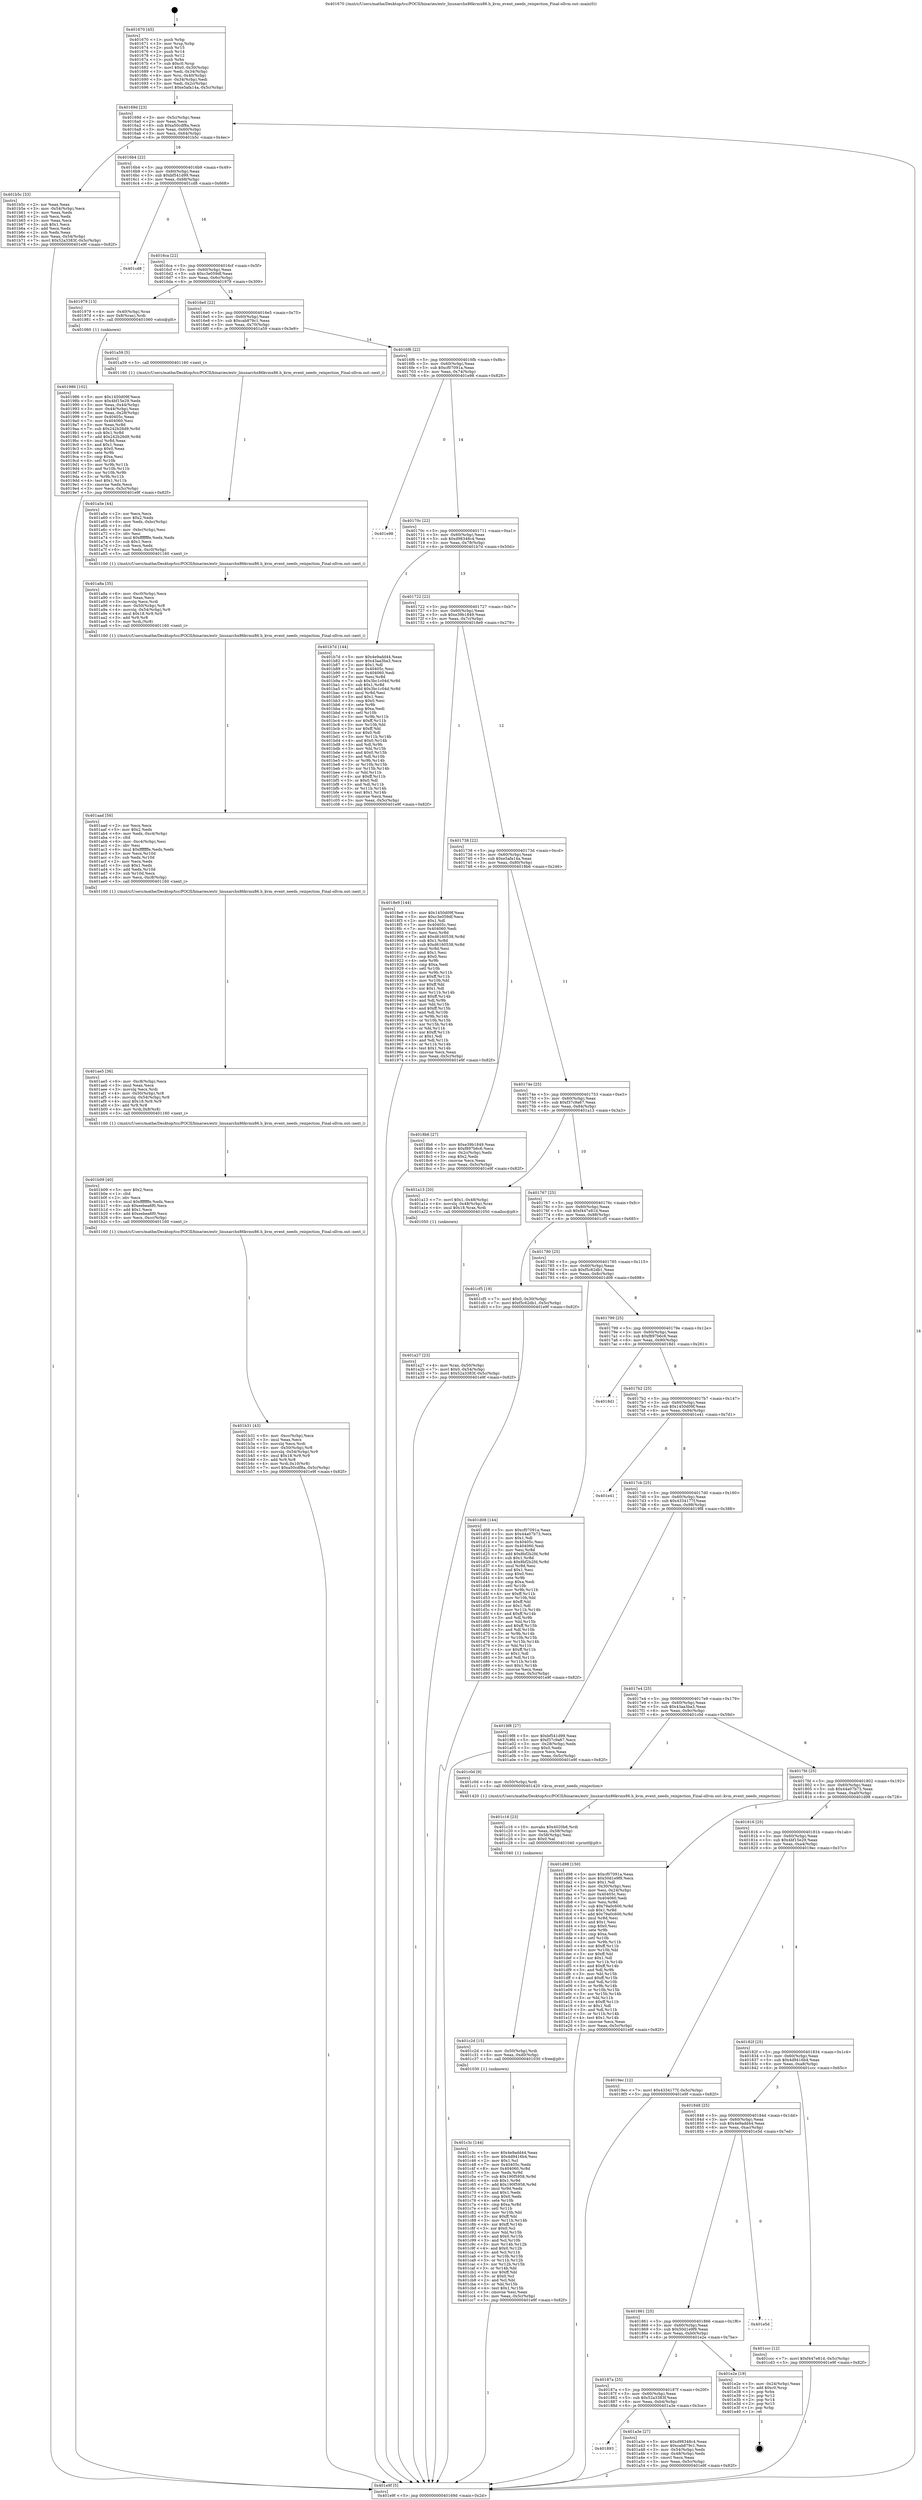 digraph "0x401670" {
  label = "0x401670 (/mnt/c/Users/mathe/Desktop/tcc/POCII/binaries/extr_linuxarchx86kvmx86.h_kvm_event_needs_reinjection_Final-ollvm.out::main(0))"
  labelloc = "t"
  node[shape=record]

  Entry [label="",width=0.3,height=0.3,shape=circle,fillcolor=black,style=filled]
  "0x40169d" [label="{
     0x40169d [23]\l
     | [instrs]\l
     &nbsp;&nbsp;0x40169d \<+3\>: mov -0x5c(%rbp),%eax\l
     &nbsp;&nbsp;0x4016a0 \<+2\>: mov %eax,%ecx\l
     &nbsp;&nbsp;0x4016a2 \<+6\>: sub $0xa50cdf8a,%ecx\l
     &nbsp;&nbsp;0x4016a8 \<+3\>: mov %eax,-0x60(%rbp)\l
     &nbsp;&nbsp;0x4016ab \<+3\>: mov %ecx,-0x64(%rbp)\l
     &nbsp;&nbsp;0x4016ae \<+6\>: je 0000000000401b5c \<main+0x4ec\>\l
  }"]
  "0x401b5c" [label="{
     0x401b5c [33]\l
     | [instrs]\l
     &nbsp;&nbsp;0x401b5c \<+2\>: xor %eax,%eax\l
     &nbsp;&nbsp;0x401b5e \<+3\>: mov -0x54(%rbp),%ecx\l
     &nbsp;&nbsp;0x401b61 \<+2\>: mov %eax,%edx\l
     &nbsp;&nbsp;0x401b63 \<+2\>: sub %ecx,%edx\l
     &nbsp;&nbsp;0x401b65 \<+2\>: mov %eax,%ecx\l
     &nbsp;&nbsp;0x401b67 \<+3\>: sub $0x1,%ecx\l
     &nbsp;&nbsp;0x401b6a \<+2\>: add %ecx,%edx\l
     &nbsp;&nbsp;0x401b6c \<+2\>: sub %edx,%eax\l
     &nbsp;&nbsp;0x401b6e \<+3\>: mov %eax,-0x54(%rbp)\l
     &nbsp;&nbsp;0x401b71 \<+7\>: movl $0x52a3383f,-0x5c(%rbp)\l
     &nbsp;&nbsp;0x401b78 \<+5\>: jmp 0000000000401e9f \<main+0x82f\>\l
  }"]
  "0x4016b4" [label="{
     0x4016b4 [22]\l
     | [instrs]\l
     &nbsp;&nbsp;0x4016b4 \<+5\>: jmp 00000000004016b9 \<main+0x49\>\l
     &nbsp;&nbsp;0x4016b9 \<+3\>: mov -0x60(%rbp),%eax\l
     &nbsp;&nbsp;0x4016bc \<+5\>: sub $0xbf541d99,%eax\l
     &nbsp;&nbsp;0x4016c1 \<+3\>: mov %eax,-0x68(%rbp)\l
     &nbsp;&nbsp;0x4016c4 \<+6\>: je 0000000000401cd8 \<main+0x668\>\l
  }"]
  Exit [label="",width=0.3,height=0.3,shape=circle,fillcolor=black,style=filled,peripheries=2]
  "0x401cd8" [label="{
     0x401cd8\l
  }", style=dashed]
  "0x4016ca" [label="{
     0x4016ca [22]\l
     | [instrs]\l
     &nbsp;&nbsp;0x4016ca \<+5\>: jmp 00000000004016cf \<main+0x5f\>\l
     &nbsp;&nbsp;0x4016cf \<+3\>: mov -0x60(%rbp),%eax\l
     &nbsp;&nbsp;0x4016d2 \<+5\>: sub $0xc3e059df,%eax\l
     &nbsp;&nbsp;0x4016d7 \<+3\>: mov %eax,-0x6c(%rbp)\l
     &nbsp;&nbsp;0x4016da \<+6\>: je 0000000000401979 \<main+0x309\>\l
  }"]
  "0x401c3c" [label="{
     0x401c3c [144]\l
     | [instrs]\l
     &nbsp;&nbsp;0x401c3c \<+5\>: mov $0x4e9add44,%eax\l
     &nbsp;&nbsp;0x401c41 \<+5\>: mov $0x4d9416b4,%esi\l
     &nbsp;&nbsp;0x401c46 \<+2\>: mov $0x1,%cl\l
     &nbsp;&nbsp;0x401c48 \<+7\>: mov 0x40405c,%edx\l
     &nbsp;&nbsp;0x401c4f \<+8\>: mov 0x404060,%r8d\l
     &nbsp;&nbsp;0x401c57 \<+3\>: mov %edx,%r9d\l
     &nbsp;&nbsp;0x401c5a \<+7\>: sub $0x190f5958,%r9d\l
     &nbsp;&nbsp;0x401c61 \<+4\>: sub $0x1,%r9d\l
     &nbsp;&nbsp;0x401c65 \<+7\>: add $0x190f5958,%r9d\l
     &nbsp;&nbsp;0x401c6c \<+4\>: imul %r9d,%edx\l
     &nbsp;&nbsp;0x401c70 \<+3\>: and $0x1,%edx\l
     &nbsp;&nbsp;0x401c73 \<+3\>: cmp $0x0,%edx\l
     &nbsp;&nbsp;0x401c76 \<+4\>: sete %r10b\l
     &nbsp;&nbsp;0x401c7a \<+4\>: cmp $0xa,%r8d\l
     &nbsp;&nbsp;0x401c7e \<+4\>: setl %r11b\l
     &nbsp;&nbsp;0x401c82 \<+3\>: mov %r10b,%bl\l
     &nbsp;&nbsp;0x401c85 \<+3\>: xor $0xff,%bl\l
     &nbsp;&nbsp;0x401c88 \<+3\>: mov %r11b,%r14b\l
     &nbsp;&nbsp;0x401c8b \<+4\>: xor $0xff,%r14b\l
     &nbsp;&nbsp;0x401c8f \<+3\>: xor $0x0,%cl\l
     &nbsp;&nbsp;0x401c92 \<+3\>: mov %bl,%r15b\l
     &nbsp;&nbsp;0x401c95 \<+4\>: and $0x0,%r15b\l
     &nbsp;&nbsp;0x401c99 \<+3\>: and %cl,%r10b\l
     &nbsp;&nbsp;0x401c9c \<+3\>: mov %r14b,%r12b\l
     &nbsp;&nbsp;0x401c9f \<+4\>: and $0x0,%r12b\l
     &nbsp;&nbsp;0x401ca3 \<+3\>: and %cl,%r11b\l
     &nbsp;&nbsp;0x401ca6 \<+3\>: or %r10b,%r15b\l
     &nbsp;&nbsp;0x401ca9 \<+3\>: or %r11b,%r12b\l
     &nbsp;&nbsp;0x401cac \<+3\>: xor %r12b,%r15b\l
     &nbsp;&nbsp;0x401caf \<+3\>: or %r14b,%bl\l
     &nbsp;&nbsp;0x401cb2 \<+3\>: xor $0xff,%bl\l
     &nbsp;&nbsp;0x401cb5 \<+3\>: or $0x0,%cl\l
     &nbsp;&nbsp;0x401cb8 \<+2\>: and %cl,%bl\l
     &nbsp;&nbsp;0x401cba \<+3\>: or %bl,%r15b\l
     &nbsp;&nbsp;0x401cbd \<+4\>: test $0x1,%r15b\l
     &nbsp;&nbsp;0x401cc1 \<+3\>: cmovne %esi,%eax\l
     &nbsp;&nbsp;0x401cc4 \<+3\>: mov %eax,-0x5c(%rbp)\l
     &nbsp;&nbsp;0x401cc7 \<+5\>: jmp 0000000000401e9f \<main+0x82f\>\l
  }"]
  "0x401979" [label="{
     0x401979 [13]\l
     | [instrs]\l
     &nbsp;&nbsp;0x401979 \<+4\>: mov -0x40(%rbp),%rax\l
     &nbsp;&nbsp;0x40197d \<+4\>: mov 0x8(%rax),%rdi\l
     &nbsp;&nbsp;0x401981 \<+5\>: call 0000000000401060 \<atoi@plt\>\l
     | [calls]\l
     &nbsp;&nbsp;0x401060 \{1\} (unknown)\l
  }"]
  "0x4016e0" [label="{
     0x4016e0 [22]\l
     | [instrs]\l
     &nbsp;&nbsp;0x4016e0 \<+5\>: jmp 00000000004016e5 \<main+0x75\>\l
     &nbsp;&nbsp;0x4016e5 \<+3\>: mov -0x60(%rbp),%eax\l
     &nbsp;&nbsp;0x4016e8 \<+5\>: sub $0xcab879c1,%eax\l
     &nbsp;&nbsp;0x4016ed \<+3\>: mov %eax,-0x70(%rbp)\l
     &nbsp;&nbsp;0x4016f0 \<+6\>: je 0000000000401a59 \<main+0x3e9\>\l
  }"]
  "0x401c2d" [label="{
     0x401c2d [15]\l
     | [instrs]\l
     &nbsp;&nbsp;0x401c2d \<+4\>: mov -0x50(%rbp),%rdi\l
     &nbsp;&nbsp;0x401c31 \<+6\>: mov %eax,-0xd0(%rbp)\l
     &nbsp;&nbsp;0x401c37 \<+5\>: call 0000000000401030 \<free@plt\>\l
     | [calls]\l
     &nbsp;&nbsp;0x401030 \{1\} (unknown)\l
  }"]
  "0x401a59" [label="{
     0x401a59 [5]\l
     | [instrs]\l
     &nbsp;&nbsp;0x401a59 \<+5\>: call 0000000000401160 \<next_i\>\l
     | [calls]\l
     &nbsp;&nbsp;0x401160 \{1\} (/mnt/c/Users/mathe/Desktop/tcc/POCII/binaries/extr_linuxarchx86kvmx86.h_kvm_event_needs_reinjection_Final-ollvm.out::next_i)\l
  }"]
  "0x4016f6" [label="{
     0x4016f6 [22]\l
     | [instrs]\l
     &nbsp;&nbsp;0x4016f6 \<+5\>: jmp 00000000004016fb \<main+0x8b\>\l
     &nbsp;&nbsp;0x4016fb \<+3\>: mov -0x60(%rbp),%eax\l
     &nbsp;&nbsp;0x4016fe \<+5\>: sub $0xcf07091a,%eax\l
     &nbsp;&nbsp;0x401703 \<+3\>: mov %eax,-0x74(%rbp)\l
     &nbsp;&nbsp;0x401706 \<+6\>: je 0000000000401e98 \<main+0x828\>\l
  }"]
  "0x401c16" [label="{
     0x401c16 [23]\l
     | [instrs]\l
     &nbsp;&nbsp;0x401c16 \<+10\>: movabs $0x4020b6,%rdi\l
     &nbsp;&nbsp;0x401c20 \<+3\>: mov %eax,-0x58(%rbp)\l
     &nbsp;&nbsp;0x401c23 \<+3\>: mov -0x58(%rbp),%esi\l
     &nbsp;&nbsp;0x401c26 \<+2\>: mov $0x0,%al\l
     &nbsp;&nbsp;0x401c28 \<+5\>: call 0000000000401040 \<printf@plt\>\l
     | [calls]\l
     &nbsp;&nbsp;0x401040 \{1\} (unknown)\l
  }"]
  "0x401e98" [label="{
     0x401e98\l
  }", style=dashed]
  "0x40170c" [label="{
     0x40170c [22]\l
     | [instrs]\l
     &nbsp;&nbsp;0x40170c \<+5\>: jmp 0000000000401711 \<main+0xa1\>\l
     &nbsp;&nbsp;0x401711 \<+3\>: mov -0x60(%rbp),%eax\l
     &nbsp;&nbsp;0x401714 \<+5\>: sub $0xd98348c4,%eax\l
     &nbsp;&nbsp;0x401719 \<+3\>: mov %eax,-0x78(%rbp)\l
     &nbsp;&nbsp;0x40171c \<+6\>: je 0000000000401b7d \<main+0x50d\>\l
  }"]
  "0x401b31" [label="{
     0x401b31 [43]\l
     | [instrs]\l
     &nbsp;&nbsp;0x401b31 \<+6\>: mov -0xcc(%rbp),%ecx\l
     &nbsp;&nbsp;0x401b37 \<+3\>: imul %eax,%ecx\l
     &nbsp;&nbsp;0x401b3a \<+3\>: movslq %ecx,%rdi\l
     &nbsp;&nbsp;0x401b3d \<+4\>: mov -0x50(%rbp),%r8\l
     &nbsp;&nbsp;0x401b41 \<+4\>: movslq -0x54(%rbp),%r9\l
     &nbsp;&nbsp;0x401b45 \<+4\>: imul $0x18,%r9,%r9\l
     &nbsp;&nbsp;0x401b49 \<+3\>: add %r9,%r8\l
     &nbsp;&nbsp;0x401b4c \<+4\>: mov %rdi,0x10(%r8)\l
     &nbsp;&nbsp;0x401b50 \<+7\>: movl $0xa50cdf8a,-0x5c(%rbp)\l
     &nbsp;&nbsp;0x401b57 \<+5\>: jmp 0000000000401e9f \<main+0x82f\>\l
  }"]
  "0x401b7d" [label="{
     0x401b7d [144]\l
     | [instrs]\l
     &nbsp;&nbsp;0x401b7d \<+5\>: mov $0x4e9add44,%eax\l
     &nbsp;&nbsp;0x401b82 \<+5\>: mov $0x43aa3ba3,%ecx\l
     &nbsp;&nbsp;0x401b87 \<+2\>: mov $0x1,%dl\l
     &nbsp;&nbsp;0x401b89 \<+7\>: mov 0x40405c,%esi\l
     &nbsp;&nbsp;0x401b90 \<+7\>: mov 0x404060,%edi\l
     &nbsp;&nbsp;0x401b97 \<+3\>: mov %esi,%r8d\l
     &nbsp;&nbsp;0x401b9a \<+7\>: sub $0x3bc1c04d,%r8d\l
     &nbsp;&nbsp;0x401ba1 \<+4\>: sub $0x1,%r8d\l
     &nbsp;&nbsp;0x401ba5 \<+7\>: add $0x3bc1c04d,%r8d\l
     &nbsp;&nbsp;0x401bac \<+4\>: imul %r8d,%esi\l
     &nbsp;&nbsp;0x401bb0 \<+3\>: and $0x1,%esi\l
     &nbsp;&nbsp;0x401bb3 \<+3\>: cmp $0x0,%esi\l
     &nbsp;&nbsp;0x401bb6 \<+4\>: sete %r9b\l
     &nbsp;&nbsp;0x401bba \<+3\>: cmp $0xa,%edi\l
     &nbsp;&nbsp;0x401bbd \<+4\>: setl %r10b\l
     &nbsp;&nbsp;0x401bc1 \<+3\>: mov %r9b,%r11b\l
     &nbsp;&nbsp;0x401bc4 \<+4\>: xor $0xff,%r11b\l
     &nbsp;&nbsp;0x401bc8 \<+3\>: mov %r10b,%bl\l
     &nbsp;&nbsp;0x401bcb \<+3\>: xor $0xff,%bl\l
     &nbsp;&nbsp;0x401bce \<+3\>: xor $0x0,%dl\l
     &nbsp;&nbsp;0x401bd1 \<+3\>: mov %r11b,%r14b\l
     &nbsp;&nbsp;0x401bd4 \<+4\>: and $0x0,%r14b\l
     &nbsp;&nbsp;0x401bd8 \<+3\>: and %dl,%r9b\l
     &nbsp;&nbsp;0x401bdb \<+3\>: mov %bl,%r15b\l
     &nbsp;&nbsp;0x401bde \<+4\>: and $0x0,%r15b\l
     &nbsp;&nbsp;0x401be2 \<+3\>: and %dl,%r10b\l
     &nbsp;&nbsp;0x401be5 \<+3\>: or %r9b,%r14b\l
     &nbsp;&nbsp;0x401be8 \<+3\>: or %r10b,%r15b\l
     &nbsp;&nbsp;0x401beb \<+3\>: xor %r15b,%r14b\l
     &nbsp;&nbsp;0x401bee \<+3\>: or %bl,%r11b\l
     &nbsp;&nbsp;0x401bf1 \<+4\>: xor $0xff,%r11b\l
     &nbsp;&nbsp;0x401bf5 \<+3\>: or $0x0,%dl\l
     &nbsp;&nbsp;0x401bf8 \<+3\>: and %dl,%r11b\l
     &nbsp;&nbsp;0x401bfb \<+3\>: or %r11b,%r14b\l
     &nbsp;&nbsp;0x401bfe \<+4\>: test $0x1,%r14b\l
     &nbsp;&nbsp;0x401c02 \<+3\>: cmovne %ecx,%eax\l
     &nbsp;&nbsp;0x401c05 \<+3\>: mov %eax,-0x5c(%rbp)\l
     &nbsp;&nbsp;0x401c08 \<+5\>: jmp 0000000000401e9f \<main+0x82f\>\l
  }"]
  "0x401722" [label="{
     0x401722 [22]\l
     | [instrs]\l
     &nbsp;&nbsp;0x401722 \<+5\>: jmp 0000000000401727 \<main+0xb7\>\l
     &nbsp;&nbsp;0x401727 \<+3\>: mov -0x60(%rbp),%eax\l
     &nbsp;&nbsp;0x40172a \<+5\>: sub $0xe39b1849,%eax\l
     &nbsp;&nbsp;0x40172f \<+3\>: mov %eax,-0x7c(%rbp)\l
     &nbsp;&nbsp;0x401732 \<+6\>: je 00000000004018e9 \<main+0x279\>\l
  }"]
  "0x401b09" [label="{
     0x401b09 [40]\l
     | [instrs]\l
     &nbsp;&nbsp;0x401b09 \<+5\>: mov $0x2,%ecx\l
     &nbsp;&nbsp;0x401b0e \<+1\>: cltd\l
     &nbsp;&nbsp;0x401b0f \<+2\>: idiv %ecx\l
     &nbsp;&nbsp;0x401b11 \<+6\>: imul $0xfffffffe,%edx,%ecx\l
     &nbsp;&nbsp;0x401b17 \<+6\>: sub $0xeebea6f0,%ecx\l
     &nbsp;&nbsp;0x401b1d \<+3\>: add $0x1,%ecx\l
     &nbsp;&nbsp;0x401b20 \<+6\>: add $0xeebea6f0,%ecx\l
     &nbsp;&nbsp;0x401b26 \<+6\>: mov %ecx,-0xcc(%rbp)\l
     &nbsp;&nbsp;0x401b2c \<+5\>: call 0000000000401160 \<next_i\>\l
     | [calls]\l
     &nbsp;&nbsp;0x401160 \{1\} (/mnt/c/Users/mathe/Desktop/tcc/POCII/binaries/extr_linuxarchx86kvmx86.h_kvm_event_needs_reinjection_Final-ollvm.out::next_i)\l
  }"]
  "0x4018e9" [label="{
     0x4018e9 [144]\l
     | [instrs]\l
     &nbsp;&nbsp;0x4018e9 \<+5\>: mov $0x1450d09f,%eax\l
     &nbsp;&nbsp;0x4018ee \<+5\>: mov $0xc3e059df,%ecx\l
     &nbsp;&nbsp;0x4018f3 \<+2\>: mov $0x1,%dl\l
     &nbsp;&nbsp;0x4018f5 \<+7\>: mov 0x40405c,%esi\l
     &nbsp;&nbsp;0x4018fc \<+7\>: mov 0x404060,%edi\l
     &nbsp;&nbsp;0x401903 \<+3\>: mov %esi,%r8d\l
     &nbsp;&nbsp;0x401906 \<+7\>: add $0xd6160538,%r8d\l
     &nbsp;&nbsp;0x40190d \<+4\>: sub $0x1,%r8d\l
     &nbsp;&nbsp;0x401911 \<+7\>: sub $0xd6160538,%r8d\l
     &nbsp;&nbsp;0x401918 \<+4\>: imul %r8d,%esi\l
     &nbsp;&nbsp;0x40191c \<+3\>: and $0x1,%esi\l
     &nbsp;&nbsp;0x40191f \<+3\>: cmp $0x0,%esi\l
     &nbsp;&nbsp;0x401922 \<+4\>: sete %r9b\l
     &nbsp;&nbsp;0x401926 \<+3\>: cmp $0xa,%edi\l
     &nbsp;&nbsp;0x401929 \<+4\>: setl %r10b\l
     &nbsp;&nbsp;0x40192d \<+3\>: mov %r9b,%r11b\l
     &nbsp;&nbsp;0x401930 \<+4\>: xor $0xff,%r11b\l
     &nbsp;&nbsp;0x401934 \<+3\>: mov %r10b,%bl\l
     &nbsp;&nbsp;0x401937 \<+3\>: xor $0xff,%bl\l
     &nbsp;&nbsp;0x40193a \<+3\>: xor $0x1,%dl\l
     &nbsp;&nbsp;0x40193d \<+3\>: mov %r11b,%r14b\l
     &nbsp;&nbsp;0x401940 \<+4\>: and $0xff,%r14b\l
     &nbsp;&nbsp;0x401944 \<+3\>: and %dl,%r9b\l
     &nbsp;&nbsp;0x401947 \<+3\>: mov %bl,%r15b\l
     &nbsp;&nbsp;0x40194a \<+4\>: and $0xff,%r15b\l
     &nbsp;&nbsp;0x40194e \<+3\>: and %dl,%r10b\l
     &nbsp;&nbsp;0x401951 \<+3\>: or %r9b,%r14b\l
     &nbsp;&nbsp;0x401954 \<+3\>: or %r10b,%r15b\l
     &nbsp;&nbsp;0x401957 \<+3\>: xor %r15b,%r14b\l
     &nbsp;&nbsp;0x40195a \<+3\>: or %bl,%r11b\l
     &nbsp;&nbsp;0x40195d \<+4\>: xor $0xff,%r11b\l
     &nbsp;&nbsp;0x401961 \<+3\>: or $0x1,%dl\l
     &nbsp;&nbsp;0x401964 \<+3\>: and %dl,%r11b\l
     &nbsp;&nbsp;0x401967 \<+3\>: or %r11b,%r14b\l
     &nbsp;&nbsp;0x40196a \<+4\>: test $0x1,%r14b\l
     &nbsp;&nbsp;0x40196e \<+3\>: cmovne %ecx,%eax\l
     &nbsp;&nbsp;0x401971 \<+3\>: mov %eax,-0x5c(%rbp)\l
     &nbsp;&nbsp;0x401974 \<+5\>: jmp 0000000000401e9f \<main+0x82f\>\l
  }"]
  "0x401738" [label="{
     0x401738 [22]\l
     | [instrs]\l
     &nbsp;&nbsp;0x401738 \<+5\>: jmp 000000000040173d \<main+0xcd\>\l
     &nbsp;&nbsp;0x40173d \<+3\>: mov -0x60(%rbp),%eax\l
     &nbsp;&nbsp;0x401740 \<+5\>: sub $0xe5afa14a,%eax\l
     &nbsp;&nbsp;0x401745 \<+3\>: mov %eax,-0x80(%rbp)\l
     &nbsp;&nbsp;0x401748 \<+6\>: je 00000000004018b6 \<main+0x246\>\l
  }"]
  "0x401ae5" [label="{
     0x401ae5 [36]\l
     | [instrs]\l
     &nbsp;&nbsp;0x401ae5 \<+6\>: mov -0xc8(%rbp),%ecx\l
     &nbsp;&nbsp;0x401aeb \<+3\>: imul %eax,%ecx\l
     &nbsp;&nbsp;0x401aee \<+3\>: movslq %ecx,%rdi\l
     &nbsp;&nbsp;0x401af1 \<+4\>: mov -0x50(%rbp),%r8\l
     &nbsp;&nbsp;0x401af5 \<+4\>: movslq -0x54(%rbp),%r9\l
     &nbsp;&nbsp;0x401af9 \<+4\>: imul $0x18,%r9,%r9\l
     &nbsp;&nbsp;0x401afd \<+3\>: add %r9,%r8\l
     &nbsp;&nbsp;0x401b00 \<+4\>: mov %rdi,0x8(%r8)\l
     &nbsp;&nbsp;0x401b04 \<+5\>: call 0000000000401160 \<next_i\>\l
     | [calls]\l
     &nbsp;&nbsp;0x401160 \{1\} (/mnt/c/Users/mathe/Desktop/tcc/POCII/binaries/extr_linuxarchx86kvmx86.h_kvm_event_needs_reinjection_Final-ollvm.out::next_i)\l
  }"]
  "0x4018b6" [label="{
     0x4018b6 [27]\l
     | [instrs]\l
     &nbsp;&nbsp;0x4018b6 \<+5\>: mov $0xe39b1849,%eax\l
     &nbsp;&nbsp;0x4018bb \<+5\>: mov $0xf897b6c6,%ecx\l
     &nbsp;&nbsp;0x4018c0 \<+3\>: mov -0x2c(%rbp),%edx\l
     &nbsp;&nbsp;0x4018c3 \<+3\>: cmp $0x2,%edx\l
     &nbsp;&nbsp;0x4018c6 \<+3\>: cmovne %ecx,%eax\l
     &nbsp;&nbsp;0x4018c9 \<+3\>: mov %eax,-0x5c(%rbp)\l
     &nbsp;&nbsp;0x4018cc \<+5\>: jmp 0000000000401e9f \<main+0x82f\>\l
  }"]
  "0x40174e" [label="{
     0x40174e [25]\l
     | [instrs]\l
     &nbsp;&nbsp;0x40174e \<+5\>: jmp 0000000000401753 \<main+0xe3\>\l
     &nbsp;&nbsp;0x401753 \<+3\>: mov -0x60(%rbp),%eax\l
     &nbsp;&nbsp;0x401756 \<+5\>: sub $0xf37c9a67,%eax\l
     &nbsp;&nbsp;0x40175b \<+6\>: mov %eax,-0x84(%rbp)\l
     &nbsp;&nbsp;0x401761 \<+6\>: je 0000000000401a13 \<main+0x3a3\>\l
  }"]
  "0x401e9f" [label="{
     0x401e9f [5]\l
     | [instrs]\l
     &nbsp;&nbsp;0x401e9f \<+5\>: jmp 000000000040169d \<main+0x2d\>\l
  }"]
  "0x401670" [label="{
     0x401670 [45]\l
     | [instrs]\l
     &nbsp;&nbsp;0x401670 \<+1\>: push %rbp\l
     &nbsp;&nbsp;0x401671 \<+3\>: mov %rsp,%rbp\l
     &nbsp;&nbsp;0x401674 \<+2\>: push %r15\l
     &nbsp;&nbsp;0x401676 \<+2\>: push %r14\l
     &nbsp;&nbsp;0x401678 \<+2\>: push %r12\l
     &nbsp;&nbsp;0x40167a \<+1\>: push %rbx\l
     &nbsp;&nbsp;0x40167b \<+7\>: sub $0xc0,%rsp\l
     &nbsp;&nbsp;0x401682 \<+7\>: movl $0x0,-0x30(%rbp)\l
     &nbsp;&nbsp;0x401689 \<+3\>: mov %edi,-0x34(%rbp)\l
     &nbsp;&nbsp;0x40168c \<+4\>: mov %rsi,-0x40(%rbp)\l
     &nbsp;&nbsp;0x401690 \<+3\>: mov -0x34(%rbp),%edi\l
     &nbsp;&nbsp;0x401693 \<+3\>: mov %edi,-0x2c(%rbp)\l
     &nbsp;&nbsp;0x401696 \<+7\>: movl $0xe5afa14a,-0x5c(%rbp)\l
  }"]
  "0x401986" [label="{
     0x401986 [102]\l
     | [instrs]\l
     &nbsp;&nbsp;0x401986 \<+5\>: mov $0x1450d09f,%ecx\l
     &nbsp;&nbsp;0x40198b \<+5\>: mov $0x4bf15e29,%edx\l
     &nbsp;&nbsp;0x401990 \<+3\>: mov %eax,-0x44(%rbp)\l
     &nbsp;&nbsp;0x401993 \<+3\>: mov -0x44(%rbp),%eax\l
     &nbsp;&nbsp;0x401996 \<+3\>: mov %eax,-0x28(%rbp)\l
     &nbsp;&nbsp;0x401999 \<+7\>: mov 0x40405c,%eax\l
     &nbsp;&nbsp;0x4019a0 \<+7\>: mov 0x404060,%esi\l
     &nbsp;&nbsp;0x4019a7 \<+3\>: mov %eax,%r8d\l
     &nbsp;&nbsp;0x4019aa \<+7\>: sub $0x242b26d9,%r8d\l
     &nbsp;&nbsp;0x4019b1 \<+4\>: sub $0x1,%r8d\l
     &nbsp;&nbsp;0x4019b5 \<+7\>: add $0x242b26d9,%r8d\l
     &nbsp;&nbsp;0x4019bc \<+4\>: imul %r8d,%eax\l
     &nbsp;&nbsp;0x4019c0 \<+3\>: and $0x1,%eax\l
     &nbsp;&nbsp;0x4019c3 \<+3\>: cmp $0x0,%eax\l
     &nbsp;&nbsp;0x4019c6 \<+4\>: sete %r9b\l
     &nbsp;&nbsp;0x4019ca \<+3\>: cmp $0xa,%esi\l
     &nbsp;&nbsp;0x4019cd \<+4\>: setl %r10b\l
     &nbsp;&nbsp;0x4019d1 \<+3\>: mov %r9b,%r11b\l
     &nbsp;&nbsp;0x4019d4 \<+3\>: and %r10b,%r11b\l
     &nbsp;&nbsp;0x4019d7 \<+3\>: xor %r10b,%r9b\l
     &nbsp;&nbsp;0x4019da \<+3\>: or %r9b,%r11b\l
     &nbsp;&nbsp;0x4019dd \<+4\>: test $0x1,%r11b\l
     &nbsp;&nbsp;0x4019e1 \<+3\>: cmovne %edx,%ecx\l
     &nbsp;&nbsp;0x4019e4 \<+3\>: mov %ecx,-0x5c(%rbp)\l
     &nbsp;&nbsp;0x4019e7 \<+5\>: jmp 0000000000401e9f \<main+0x82f\>\l
  }"]
  "0x401aad" [label="{
     0x401aad [56]\l
     | [instrs]\l
     &nbsp;&nbsp;0x401aad \<+2\>: xor %ecx,%ecx\l
     &nbsp;&nbsp;0x401aaf \<+5\>: mov $0x2,%edx\l
     &nbsp;&nbsp;0x401ab4 \<+6\>: mov %edx,-0xc4(%rbp)\l
     &nbsp;&nbsp;0x401aba \<+1\>: cltd\l
     &nbsp;&nbsp;0x401abb \<+6\>: mov -0xc4(%rbp),%esi\l
     &nbsp;&nbsp;0x401ac1 \<+2\>: idiv %esi\l
     &nbsp;&nbsp;0x401ac3 \<+6\>: imul $0xfffffffe,%edx,%edx\l
     &nbsp;&nbsp;0x401ac9 \<+3\>: mov %ecx,%r10d\l
     &nbsp;&nbsp;0x401acc \<+3\>: sub %edx,%r10d\l
     &nbsp;&nbsp;0x401acf \<+2\>: mov %ecx,%edx\l
     &nbsp;&nbsp;0x401ad1 \<+3\>: sub $0x1,%edx\l
     &nbsp;&nbsp;0x401ad4 \<+3\>: add %edx,%r10d\l
     &nbsp;&nbsp;0x401ad7 \<+3\>: sub %r10d,%ecx\l
     &nbsp;&nbsp;0x401ada \<+6\>: mov %ecx,-0xc8(%rbp)\l
     &nbsp;&nbsp;0x401ae0 \<+5\>: call 0000000000401160 \<next_i\>\l
     | [calls]\l
     &nbsp;&nbsp;0x401160 \{1\} (/mnt/c/Users/mathe/Desktop/tcc/POCII/binaries/extr_linuxarchx86kvmx86.h_kvm_event_needs_reinjection_Final-ollvm.out::next_i)\l
  }"]
  "0x401a13" [label="{
     0x401a13 [20]\l
     | [instrs]\l
     &nbsp;&nbsp;0x401a13 \<+7\>: movl $0x1,-0x48(%rbp)\l
     &nbsp;&nbsp;0x401a1a \<+4\>: movslq -0x48(%rbp),%rax\l
     &nbsp;&nbsp;0x401a1e \<+4\>: imul $0x18,%rax,%rdi\l
     &nbsp;&nbsp;0x401a22 \<+5\>: call 0000000000401050 \<malloc@plt\>\l
     | [calls]\l
     &nbsp;&nbsp;0x401050 \{1\} (unknown)\l
  }"]
  "0x401767" [label="{
     0x401767 [25]\l
     | [instrs]\l
     &nbsp;&nbsp;0x401767 \<+5\>: jmp 000000000040176c \<main+0xfc\>\l
     &nbsp;&nbsp;0x40176c \<+3\>: mov -0x60(%rbp),%eax\l
     &nbsp;&nbsp;0x40176f \<+5\>: sub $0xf447e81d,%eax\l
     &nbsp;&nbsp;0x401774 \<+6\>: mov %eax,-0x88(%rbp)\l
     &nbsp;&nbsp;0x40177a \<+6\>: je 0000000000401cf5 \<main+0x685\>\l
  }"]
  "0x401a8a" [label="{
     0x401a8a [35]\l
     | [instrs]\l
     &nbsp;&nbsp;0x401a8a \<+6\>: mov -0xc0(%rbp),%ecx\l
     &nbsp;&nbsp;0x401a90 \<+3\>: imul %eax,%ecx\l
     &nbsp;&nbsp;0x401a93 \<+3\>: movslq %ecx,%rdi\l
     &nbsp;&nbsp;0x401a96 \<+4\>: mov -0x50(%rbp),%r8\l
     &nbsp;&nbsp;0x401a9a \<+4\>: movslq -0x54(%rbp),%r9\l
     &nbsp;&nbsp;0x401a9e \<+4\>: imul $0x18,%r9,%r9\l
     &nbsp;&nbsp;0x401aa2 \<+3\>: add %r9,%r8\l
     &nbsp;&nbsp;0x401aa5 \<+3\>: mov %rdi,(%r8)\l
     &nbsp;&nbsp;0x401aa8 \<+5\>: call 0000000000401160 \<next_i\>\l
     | [calls]\l
     &nbsp;&nbsp;0x401160 \{1\} (/mnt/c/Users/mathe/Desktop/tcc/POCII/binaries/extr_linuxarchx86kvmx86.h_kvm_event_needs_reinjection_Final-ollvm.out::next_i)\l
  }"]
  "0x401cf5" [label="{
     0x401cf5 [19]\l
     | [instrs]\l
     &nbsp;&nbsp;0x401cf5 \<+7\>: movl $0x0,-0x30(%rbp)\l
     &nbsp;&nbsp;0x401cfc \<+7\>: movl $0xf5c62db1,-0x5c(%rbp)\l
     &nbsp;&nbsp;0x401d03 \<+5\>: jmp 0000000000401e9f \<main+0x82f\>\l
  }"]
  "0x401780" [label="{
     0x401780 [25]\l
     | [instrs]\l
     &nbsp;&nbsp;0x401780 \<+5\>: jmp 0000000000401785 \<main+0x115\>\l
     &nbsp;&nbsp;0x401785 \<+3\>: mov -0x60(%rbp),%eax\l
     &nbsp;&nbsp;0x401788 \<+5\>: sub $0xf5c62db1,%eax\l
     &nbsp;&nbsp;0x40178d \<+6\>: mov %eax,-0x8c(%rbp)\l
     &nbsp;&nbsp;0x401793 \<+6\>: je 0000000000401d08 \<main+0x698\>\l
  }"]
  "0x401a5e" [label="{
     0x401a5e [44]\l
     | [instrs]\l
     &nbsp;&nbsp;0x401a5e \<+2\>: xor %ecx,%ecx\l
     &nbsp;&nbsp;0x401a60 \<+5\>: mov $0x2,%edx\l
     &nbsp;&nbsp;0x401a65 \<+6\>: mov %edx,-0xbc(%rbp)\l
     &nbsp;&nbsp;0x401a6b \<+1\>: cltd\l
     &nbsp;&nbsp;0x401a6c \<+6\>: mov -0xbc(%rbp),%esi\l
     &nbsp;&nbsp;0x401a72 \<+2\>: idiv %esi\l
     &nbsp;&nbsp;0x401a74 \<+6\>: imul $0xfffffffe,%edx,%edx\l
     &nbsp;&nbsp;0x401a7a \<+3\>: sub $0x1,%ecx\l
     &nbsp;&nbsp;0x401a7d \<+2\>: sub %ecx,%edx\l
     &nbsp;&nbsp;0x401a7f \<+6\>: mov %edx,-0xc0(%rbp)\l
     &nbsp;&nbsp;0x401a85 \<+5\>: call 0000000000401160 \<next_i\>\l
     | [calls]\l
     &nbsp;&nbsp;0x401160 \{1\} (/mnt/c/Users/mathe/Desktop/tcc/POCII/binaries/extr_linuxarchx86kvmx86.h_kvm_event_needs_reinjection_Final-ollvm.out::next_i)\l
  }"]
  "0x401d08" [label="{
     0x401d08 [144]\l
     | [instrs]\l
     &nbsp;&nbsp;0x401d08 \<+5\>: mov $0xcf07091a,%eax\l
     &nbsp;&nbsp;0x401d0d \<+5\>: mov $0x44a07b73,%ecx\l
     &nbsp;&nbsp;0x401d12 \<+2\>: mov $0x1,%dl\l
     &nbsp;&nbsp;0x401d14 \<+7\>: mov 0x40405c,%esi\l
     &nbsp;&nbsp;0x401d1b \<+7\>: mov 0x404060,%edi\l
     &nbsp;&nbsp;0x401d22 \<+3\>: mov %esi,%r8d\l
     &nbsp;&nbsp;0x401d25 \<+7\>: add $0x8bf2b2fd,%r8d\l
     &nbsp;&nbsp;0x401d2c \<+4\>: sub $0x1,%r8d\l
     &nbsp;&nbsp;0x401d30 \<+7\>: sub $0x8bf2b2fd,%r8d\l
     &nbsp;&nbsp;0x401d37 \<+4\>: imul %r8d,%esi\l
     &nbsp;&nbsp;0x401d3b \<+3\>: and $0x1,%esi\l
     &nbsp;&nbsp;0x401d3e \<+3\>: cmp $0x0,%esi\l
     &nbsp;&nbsp;0x401d41 \<+4\>: sete %r9b\l
     &nbsp;&nbsp;0x401d45 \<+3\>: cmp $0xa,%edi\l
     &nbsp;&nbsp;0x401d48 \<+4\>: setl %r10b\l
     &nbsp;&nbsp;0x401d4c \<+3\>: mov %r9b,%r11b\l
     &nbsp;&nbsp;0x401d4f \<+4\>: xor $0xff,%r11b\l
     &nbsp;&nbsp;0x401d53 \<+3\>: mov %r10b,%bl\l
     &nbsp;&nbsp;0x401d56 \<+3\>: xor $0xff,%bl\l
     &nbsp;&nbsp;0x401d59 \<+3\>: xor $0x1,%dl\l
     &nbsp;&nbsp;0x401d5c \<+3\>: mov %r11b,%r14b\l
     &nbsp;&nbsp;0x401d5f \<+4\>: and $0xff,%r14b\l
     &nbsp;&nbsp;0x401d63 \<+3\>: and %dl,%r9b\l
     &nbsp;&nbsp;0x401d66 \<+3\>: mov %bl,%r15b\l
     &nbsp;&nbsp;0x401d69 \<+4\>: and $0xff,%r15b\l
     &nbsp;&nbsp;0x401d6d \<+3\>: and %dl,%r10b\l
     &nbsp;&nbsp;0x401d70 \<+3\>: or %r9b,%r14b\l
     &nbsp;&nbsp;0x401d73 \<+3\>: or %r10b,%r15b\l
     &nbsp;&nbsp;0x401d76 \<+3\>: xor %r15b,%r14b\l
     &nbsp;&nbsp;0x401d79 \<+3\>: or %bl,%r11b\l
     &nbsp;&nbsp;0x401d7c \<+4\>: xor $0xff,%r11b\l
     &nbsp;&nbsp;0x401d80 \<+3\>: or $0x1,%dl\l
     &nbsp;&nbsp;0x401d83 \<+3\>: and %dl,%r11b\l
     &nbsp;&nbsp;0x401d86 \<+3\>: or %r11b,%r14b\l
     &nbsp;&nbsp;0x401d89 \<+4\>: test $0x1,%r14b\l
     &nbsp;&nbsp;0x401d8d \<+3\>: cmovne %ecx,%eax\l
     &nbsp;&nbsp;0x401d90 \<+3\>: mov %eax,-0x5c(%rbp)\l
     &nbsp;&nbsp;0x401d93 \<+5\>: jmp 0000000000401e9f \<main+0x82f\>\l
  }"]
  "0x401799" [label="{
     0x401799 [25]\l
     | [instrs]\l
     &nbsp;&nbsp;0x401799 \<+5\>: jmp 000000000040179e \<main+0x12e\>\l
     &nbsp;&nbsp;0x40179e \<+3\>: mov -0x60(%rbp),%eax\l
     &nbsp;&nbsp;0x4017a1 \<+5\>: sub $0xf897b6c6,%eax\l
     &nbsp;&nbsp;0x4017a6 \<+6\>: mov %eax,-0x90(%rbp)\l
     &nbsp;&nbsp;0x4017ac \<+6\>: je 00000000004018d1 \<main+0x261\>\l
  }"]
  "0x401893" [label="{
     0x401893\l
  }", style=dashed]
  "0x4018d1" [label="{
     0x4018d1\l
  }", style=dashed]
  "0x4017b2" [label="{
     0x4017b2 [25]\l
     | [instrs]\l
     &nbsp;&nbsp;0x4017b2 \<+5\>: jmp 00000000004017b7 \<main+0x147\>\l
     &nbsp;&nbsp;0x4017b7 \<+3\>: mov -0x60(%rbp),%eax\l
     &nbsp;&nbsp;0x4017ba \<+5\>: sub $0x1450d09f,%eax\l
     &nbsp;&nbsp;0x4017bf \<+6\>: mov %eax,-0x94(%rbp)\l
     &nbsp;&nbsp;0x4017c5 \<+6\>: je 0000000000401e41 \<main+0x7d1\>\l
  }"]
  "0x401a3e" [label="{
     0x401a3e [27]\l
     | [instrs]\l
     &nbsp;&nbsp;0x401a3e \<+5\>: mov $0xd98348c4,%eax\l
     &nbsp;&nbsp;0x401a43 \<+5\>: mov $0xcab879c1,%ecx\l
     &nbsp;&nbsp;0x401a48 \<+3\>: mov -0x54(%rbp),%edx\l
     &nbsp;&nbsp;0x401a4b \<+3\>: cmp -0x48(%rbp),%edx\l
     &nbsp;&nbsp;0x401a4e \<+3\>: cmovl %ecx,%eax\l
     &nbsp;&nbsp;0x401a51 \<+3\>: mov %eax,-0x5c(%rbp)\l
     &nbsp;&nbsp;0x401a54 \<+5\>: jmp 0000000000401e9f \<main+0x82f\>\l
  }"]
  "0x401e41" [label="{
     0x401e41\l
  }", style=dashed]
  "0x4017cb" [label="{
     0x4017cb [25]\l
     | [instrs]\l
     &nbsp;&nbsp;0x4017cb \<+5\>: jmp 00000000004017d0 \<main+0x160\>\l
     &nbsp;&nbsp;0x4017d0 \<+3\>: mov -0x60(%rbp),%eax\l
     &nbsp;&nbsp;0x4017d3 \<+5\>: sub $0x4334177f,%eax\l
     &nbsp;&nbsp;0x4017d8 \<+6\>: mov %eax,-0x98(%rbp)\l
     &nbsp;&nbsp;0x4017de \<+6\>: je 00000000004019f8 \<main+0x388\>\l
  }"]
  "0x40187a" [label="{
     0x40187a [25]\l
     | [instrs]\l
     &nbsp;&nbsp;0x40187a \<+5\>: jmp 000000000040187f \<main+0x20f\>\l
     &nbsp;&nbsp;0x40187f \<+3\>: mov -0x60(%rbp),%eax\l
     &nbsp;&nbsp;0x401882 \<+5\>: sub $0x52a3383f,%eax\l
     &nbsp;&nbsp;0x401887 \<+6\>: mov %eax,-0xb4(%rbp)\l
     &nbsp;&nbsp;0x40188d \<+6\>: je 0000000000401a3e \<main+0x3ce\>\l
  }"]
  "0x4019f8" [label="{
     0x4019f8 [27]\l
     | [instrs]\l
     &nbsp;&nbsp;0x4019f8 \<+5\>: mov $0xbf541d99,%eax\l
     &nbsp;&nbsp;0x4019fd \<+5\>: mov $0xf37c9a67,%ecx\l
     &nbsp;&nbsp;0x401a02 \<+3\>: mov -0x28(%rbp),%edx\l
     &nbsp;&nbsp;0x401a05 \<+3\>: cmp $0x0,%edx\l
     &nbsp;&nbsp;0x401a08 \<+3\>: cmove %ecx,%eax\l
     &nbsp;&nbsp;0x401a0b \<+3\>: mov %eax,-0x5c(%rbp)\l
     &nbsp;&nbsp;0x401a0e \<+5\>: jmp 0000000000401e9f \<main+0x82f\>\l
  }"]
  "0x4017e4" [label="{
     0x4017e4 [25]\l
     | [instrs]\l
     &nbsp;&nbsp;0x4017e4 \<+5\>: jmp 00000000004017e9 \<main+0x179\>\l
     &nbsp;&nbsp;0x4017e9 \<+3\>: mov -0x60(%rbp),%eax\l
     &nbsp;&nbsp;0x4017ec \<+5\>: sub $0x43aa3ba3,%eax\l
     &nbsp;&nbsp;0x4017f1 \<+6\>: mov %eax,-0x9c(%rbp)\l
     &nbsp;&nbsp;0x4017f7 \<+6\>: je 0000000000401c0d \<main+0x59d\>\l
  }"]
  "0x401e2e" [label="{
     0x401e2e [19]\l
     | [instrs]\l
     &nbsp;&nbsp;0x401e2e \<+3\>: mov -0x24(%rbp),%eax\l
     &nbsp;&nbsp;0x401e31 \<+7\>: add $0xc0,%rsp\l
     &nbsp;&nbsp;0x401e38 \<+1\>: pop %rbx\l
     &nbsp;&nbsp;0x401e39 \<+2\>: pop %r12\l
     &nbsp;&nbsp;0x401e3b \<+2\>: pop %r14\l
     &nbsp;&nbsp;0x401e3d \<+2\>: pop %r15\l
     &nbsp;&nbsp;0x401e3f \<+1\>: pop %rbp\l
     &nbsp;&nbsp;0x401e40 \<+1\>: ret\l
  }"]
  "0x401c0d" [label="{
     0x401c0d [9]\l
     | [instrs]\l
     &nbsp;&nbsp;0x401c0d \<+4\>: mov -0x50(%rbp),%rdi\l
     &nbsp;&nbsp;0x401c11 \<+5\>: call 0000000000401420 \<kvm_event_needs_reinjection\>\l
     | [calls]\l
     &nbsp;&nbsp;0x401420 \{1\} (/mnt/c/Users/mathe/Desktop/tcc/POCII/binaries/extr_linuxarchx86kvmx86.h_kvm_event_needs_reinjection_Final-ollvm.out::kvm_event_needs_reinjection)\l
  }"]
  "0x4017fd" [label="{
     0x4017fd [25]\l
     | [instrs]\l
     &nbsp;&nbsp;0x4017fd \<+5\>: jmp 0000000000401802 \<main+0x192\>\l
     &nbsp;&nbsp;0x401802 \<+3\>: mov -0x60(%rbp),%eax\l
     &nbsp;&nbsp;0x401805 \<+5\>: sub $0x44a07b73,%eax\l
     &nbsp;&nbsp;0x40180a \<+6\>: mov %eax,-0xa0(%rbp)\l
     &nbsp;&nbsp;0x401810 \<+6\>: je 0000000000401d98 \<main+0x728\>\l
  }"]
  "0x401861" [label="{
     0x401861 [25]\l
     | [instrs]\l
     &nbsp;&nbsp;0x401861 \<+5\>: jmp 0000000000401866 \<main+0x1f6\>\l
     &nbsp;&nbsp;0x401866 \<+3\>: mov -0x60(%rbp),%eax\l
     &nbsp;&nbsp;0x401869 \<+5\>: sub $0x50d1e9f9,%eax\l
     &nbsp;&nbsp;0x40186e \<+6\>: mov %eax,-0xb0(%rbp)\l
     &nbsp;&nbsp;0x401874 \<+6\>: je 0000000000401e2e \<main+0x7be\>\l
  }"]
  "0x401d98" [label="{
     0x401d98 [150]\l
     | [instrs]\l
     &nbsp;&nbsp;0x401d98 \<+5\>: mov $0xcf07091a,%eax\l
     &nbsp;&nbsp;0x401d9d \<+5\>: mov $0x50d1e9f9,%ecx\l
     &nbsp;&nbsp;0x401da2 \<+2\>: mov $0x1,%dl\l
     &nbsp;&nbsp;0x401da4 \<+3\>: mov -0x30(%rbp),%esi\l
     &nbsp;&nbsp;0x401da7 \<+3\>: mov %esi,-0x24(%rbp)\l
     &nbsp;&nbsp;0x401daa \<+7\>: mov 0x40405c,%esi\l
     &nbsp;&nbsp;0x401db1 \<+7\>: mov 0x404060,%edi\l
     &nbsp;&nbsp;0x401db8 \<+3\>: mov %esi,%r8d\l
     &nbsp;&nbsp;0x401dbb \<+7\>: sub $0x79a0c600,%r8d\l
     &nbsp;&nbsp;0x401dc2 \<+4\>: sub $0x1,%r8d\l
     &nbsp;&nbsp;0x401dc6 \<+7\>: add $0x79a0c600,%r8d\l
     &nbsp;&nbsp;0x401dcd \<+4\>: imul %r8d,%esi\l
     &nbsp;&nbsp;0x401dd1 \<+3\>: and $0x1,%esi\l
     &nbsp;&nbsp;0x401dd4 \<+3\>: cmp $0x0,%esi\l
     &nbsp;&nbsp;0x401dd7 \<+4\>: sete %r9b\l
     &nbsp;&nbsp;0x401ddb \<+3\>: cmp $0xa,%edi\l
     &nbsp;&nbsp;0x401dde \<+4\>: setl %r10b\l
     &nbsp;&nbsp;0x401de2 \<+3\>: mov %r9b,%r11b\l
     &nbsp;&nbsp;0x401de5 \<+4\>: xor $0xff,%r11b\l
     &nbsp;&nbsp;0x401de9 \<+3\>: mov %r10b,%bl\l
     &nbsp;&nbsp;0x401dec \<+3\>: xor $0xff,%bl\l
     &nbsp;&nbsp;0x401def \<+3\>: xor $0x1,%dl\l
     &nbsp;&nbsp;0x401df2 \<+3\>: mov %r11b,%r14b\l
     &nbsp;&nbsp;0x401df5 \<+4\>: and $0xff,%r14b\l
     &nbsp;&nbsp;0x401df9 \<+3\>: and %dl,%r9b\l
     &nbsp;&nbsp;0x401dfc \<+3\>: mov %bl,%r15b\l
     &nbsp;&nbsp;0x401dff \<+4\>: and $0xff,%r15b\l
     &nbsp;&nbsp;0x401e03 \<+3\>: and %dl,%r10b\l
     &nbsp;&nbsp;0x401e06 \<+3\>: or %r9b,%r14b\l
     &nbsp;&nbsp;0x401e09 \<+3\>: or %r10b,%r15b\l
     &nbsp;&nbsp;0x401e0c \<+3\>: xor %r15b,%r14b\l
     &nbsp;&nbsp;0x401e0f \<+3\>: or %bl,%r11b\l
     &nbsp;&nbsp;0x401e12 \<+4\>: xor $0xff,%r11b\l
     &nbsp;&nbsp;0x401e16 \<+3\>: or $0x1,%dl\l
     &nbsp;&nbsp;0x401e19 \<+3\>: and %dl,%r11b\l
     &nbsp;&nbsp;0x401e1c \<+3\>: or %r11b,%r14b\l
     &nbsp;&nbsp;0x401e1f \<+4\>: test $0x1,%r14b\l
     &nbsp;&nbsp;0x401e23 \<+3\>: cmovne %ecx,%eax\l
     &nbsp;&nbsp;0x401e26 \<+3\>: mov %eax,-0x5c(%rbp)\l
     &nbsp;&nbsp;0x401e29 \<+5\>: jmp 0000000000401e9f \<main+0x82f\>\l
  }"]
  "0x401816" [label="{
     0x401816 [25]\l
     | [instrs]\l
     &nbsp;&nbsp;0x401816 \<+5\>: jmp 000000000040181b \<main+0x1ab\>\l
     &nbsp;&nbsp;0x40181b \<+3\>: mov -0x60(%rbp),%eax\l
     &nbsp;&nbsp;0x40181e \<+5\>: sub $0x4bf15e29,%eax\l
     &nbsp;&nbsp;0x401823 \<+6\>: mov %eax,-0xa4(%rbp)\l
     &nbsp;&nbsp;0x401829 \<+6\>: je 00000000004019ec \<main+0x37c\>\l
  }"]
  "0x401e5d" [label="{
     0x401e5d\l
  }", style=dashed]
  "0x4019ec" [label="{
     0x4019ec [12]\l
     | [instrs]\l
     &nbsp;&nbsp;0x4019ec \<+7\>: movl $0x4334177f,-0x5c(%rbp)\l
     &nbsp;&nbsp;0x4019f3 \<+5\>: jmp 0000000000401e9f \<main+0x82f\>\l
  }"]
  "0x40182f" [label="{
     0x40182f [25]\l
     | [instrs]\l
     &nbsp;&nbsp;0x40182f \<+5\>: jmp 0000000000401834 \<main+0x1c4\>\l
     &nbsp;&nbsp;0x401834 \<+3\>: mov -0x60(%rbp),%eax\l
     &nbsp;&nbsp;0x401837 \<+5\>: sub $0x4d9416b4,%eax\l
     &nbsp;&nbsp;0x40183c \<+6\>: mov %eax,-0xa8(%rbp)\l
     &nbsp;&nbsp;0x401842 \<+6\>: je 0000000000401ccc \<main+0x65c\>\l
  }"]
  "0x401a27" [label="{
     0x401a27 [23]\l
     | [instrs]\l
     &nbsp;&nbsp;0x401a27 \<+4\>: mov %rax,-0x50(%rbp)\l
     &nbsp;&nbsp;0x401a2b \<+7\>: movl $0x0,-0x54(%rbp)\l
     &nbsp;&nbsp;0x401a32 \<+7\>: movl $0x52a3383f,-0x5c(%rbp)\l
     &nbsp;&nbsp;0x401a39 \<+5\>: jmp 0000000000401e9f \<main+0x82f\>\l
  }"]
  "0x401848" [label="{
     0x401848 [25]\l
     | [instrs]\l
     &nbsp;&nbsp;0x401848 \<+5\>: jmp 000000000040184d \<main+0x1dd\>\l
     &nbsp;&nbsp;0x40184d \<+3\>: mov -0x60(%rbp),%eax\l
     &nbsp;&nbsp;0x401850 \<+5\>: sub $0x4e9add44,%eax\l
     &nbsp;&nbsp;0x401855 \<+6\>: mov %eax,-0xac(%rbp)\l
     &nbsp;&nbsp;0x40185b \<+6\>: je 0000000000401e5d \<main+0x7ed\>\l
  }"]
  "0x401ccc" [label="{
     0x401ccc [12]\l
     | [instrs]\l
     &nbsp;&nbsp;0x401ccc \<+7\>: movl $0xf447e81d,-0x5c(%rbp)\l
     &nbsp;&nbsp;0x401cd3 \<+5\>: jmp 0000000000401e9f \<main+0x82f\>\l
  }"]
  Entry -> "0x401670" [label=" 1"]
  "0x40169d" -> "0x401b5c" [label=" 1"]
  "0x40169d" -> "0x4016b4" [label=" 16"]
  "0x401e2e" -> Exit [label=" 1"]
  "0x4016b4" -> "0x401cd8" [label=" 0"]
  "0x4016b4" -> "0x4016ca" [label=" 16"]
  "0x401d98" -> "0x401e9f" [label=" 1"]
  "0x4016ca" -> "0x401979" [label=" 1"]
  "0x4016ca" -> "0x4016e0" [label=" 15"]
  "0x401d08" -> "0x401e9f" [label=" 1"]
  "0x4016e0" -> "0x401a59" [label=" 1"]
  "0x4016e0" -> "0x4016f6" [label=" 14"]
  "0x401cf5" -> "0x401e9f" [label=" 1"]
  "0x4016f6" -> "0x401e98" [label=" 0"]
  "0x4016f6" -> "0x40170c" [label=" 14"]
  "0x401ccc" -> "0x401e9f" [label=" 1"]
  "0x40170c" -> "0x401b7d" [label=" 1"]
  "0x40170c" -> "0x401722" [label=" 13"]
  "0x401c3c" -> "0x401e9f" [label=" 1"]
  "0x401722" -> "0x4018e9" [label=" 1"]
  "0x401722" -> "0x401738" [label=" 12"]
  "0x401c2d" -> "0x401c3c" [label=" 1"]
  "0x401738" -> "0x4018b6" [label=" 1"]
  "0x401738" -> "0x40174e" [label=" 11"]
  "0x4018b6" -> "0x401e9f" [label=" 1"]
  "0x401670" -> "0x40169d" [label=" 1"]
  "0x401e9f" -> "0x40169d" [label=" 16"]
  "0x4018e9" -> "0x401e9f" [label=" 1"]
  "0x401979" -> "0x401986" [label=" 1"]
  "0x401986" -> "0x401e9f" [label=" 1"]
  "0x401c16" -> "0x401c2d" [label=" 1"]
  "0x40174e" -> "0x401a13" [label=" 1"]
  "0x40174e" -> "0x401767" [label=" 10"]
  "0x401c0d" -> "0x401c16" [label=" 1"]
  "0x401767" -> "0x401cf5" [label=" 1"]
  "0x401767" -> "0x401780" [label=" 9"]
  "0x401b7d" -> "0x401e9f" [label=" 1"]
  "0x401780" -> "0x401d08" [label=" 1"]
  "0x401780" -> "0x401799" [label=" 8"]
  "0x401b5c" -> "0x401e9f" [label=" 1"]
  "0x401799" -> "0x4018d1" [label=" 0"]
  "0x401799" -> "0x4017b2" [label=" 8"]
  "0x401b31" -> "0x401e9f" [label=" 1"]
  "0x4017b2" -> "0x401e41" [label=" 0"]
  "0x4017b2" -> "0x4017cb" [label=" 8"]
  "0x401b09" -> "0x401b31" [label=" 1"]
  "0x4017cb" -> "0x4019f8" [label=" 1"]
  "0x4017cb" -> "0x4017e4" [label=" 7"]
  "0x401aad" -> "0x401ae5" [label=" 1"]
  "0x4017e4" -> "0x401c0d" [label=" 1"]
  "0x4017e4" -> "0x4017fd" [label=" 6"]
  "0x401a8a" -> "0x401aad" [label=" 1"]
  "0x4017fd" -> "0x401d98" [label=" 1"]
  "0x4017fd" -> "0x401816" [label=" 5"]
  "0x401a59" -> "0x401a5e" [label=" 1"]
  "0x401816" -> "0x4019ec" [label=" 1"]
  "0x401816" -> "0x40182f" [label=" 4"]
  "0x4019ec" -> "0x401e9f" [label=" 1"]
  "0x4019f8" -> "0x401e9f" [label=" 1"]
  "0x401a13" -> "0x401a27" [label=" 1"]
  "0x401a27" -> "0x401e9f" [label=" 1"]
  "0x401a3e" -> "0x401e9f" [label=" 2"]
  "0x40182f" -> "0x401ccc" [label=" 1"]
  "0x40182f" -> "0x401848" [label=" 3"]
  "0x40187a" -> "0x401893" [label=" 0"]
  "0x401848" -> "0x401e5d" [label=" 0"]
  "0x401848" -> "0x401861" [label=" 3"]
  "0x401a5e" -> "0x401a8a" [label=" 1"]
  "0x401861" -> "0x401e2e" [label=" 1"]
  "0x401861" -> "0x40187a" [label=" 2"]
  "0x401ae5" -> "0x401b09" [label=" 1"]
  "0x40187a" -> "0x401a3e" [label=" 2"]
}
